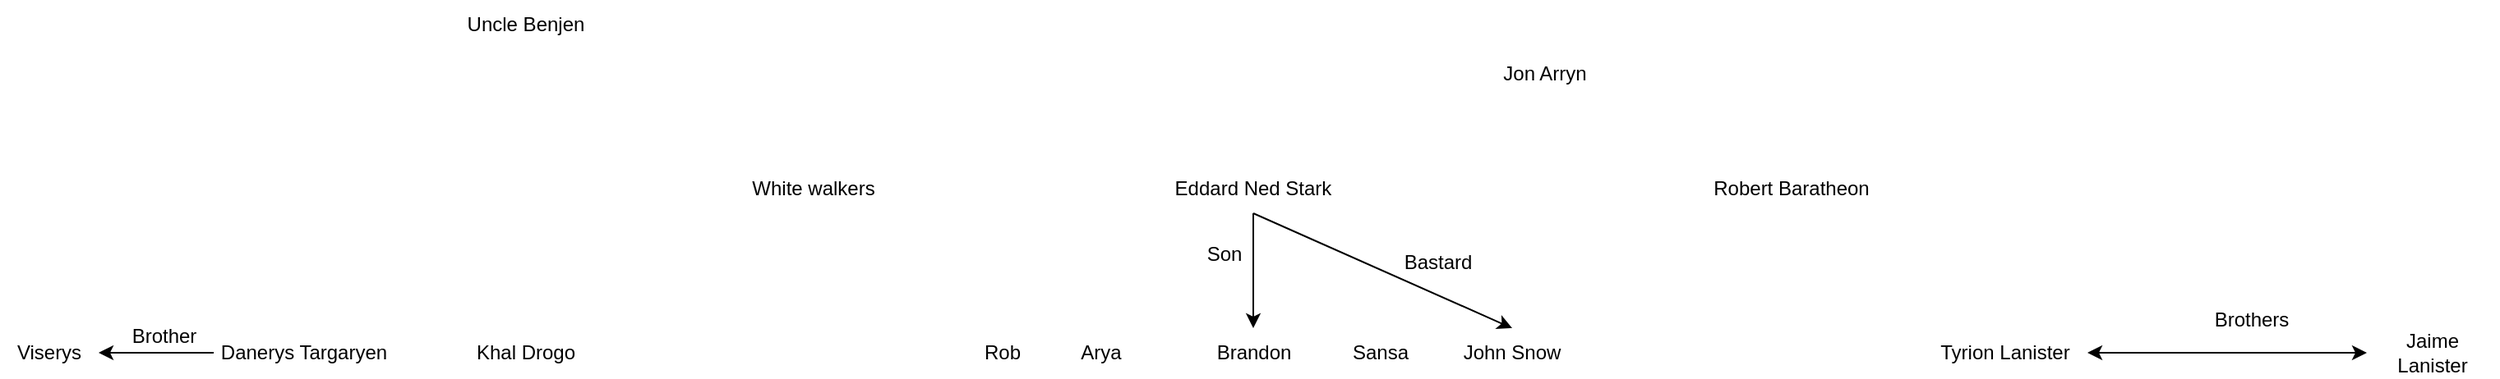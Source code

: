 <mxfile version="26.0.1">
  <diagram name="GOT" id="pR2eeyKzK9ETTxBEcOoW">
    <mxGraphModel dx="2284" dy="795" grid="1" gridSize="10" guides="1" tooltips="1" connect="1" arrows="1" fold="1" page="1" pageScale="1" pageWidth="850" pageHeight="1100" math="0" shadow="0">
      <root>
        <mxCell id="0" />
        <mxCell id="1" parent="0" />
        <mxCell id="9FuHlnZR6Ji06o75JvR_-1" value="Eddard Ned Stark" style="text;html=1;align=center;verticalAlign=middle;whiteSpace=wrap;rounded=0;" parent="1" vertex="1">
          <mxGeometry x="350" y="220" width="105" height="30" as="geometry" />
        </mxCell>
        <mxCell id="9FuHlnZR6Ji06o75JvR_-2" value="White walkers" style="text;html=1;align=center;verticalAlign=middle;whiteSpace=wrap;rounded=0;" parent="1" vertex="1">
          <mxGeometry x="90" y="220" width="90" height="30" as="geometry" />
        </mxCell>
        <mxCell id="9FuHlnZR6Ji06o75JvR_-3" value="Robert Baratheon" style="text;html=1;align=center;verticalAlign=middle;whiteSpace=wrap;rounded=0;" parent="1" vertex="1">
          <mxGeometry x="680" y="220" width="100" height="30" as="geometry" />
        </mxCell>
        <mxCell id="9FuHlnZR6Ji06o75JvR_-4" value="Brandon" style="text;html=1;align=center;verticalAlign=middle;whiteSpace=wrap;rounded=0;" parent="1" vertex="1">
          <mxGeometry x="372.5" y="320" width="60" height="30" as="geometry" />
        </mxCell>
        <mxCell id="9FuHlnZR6Ji06o75JvR_-5" value="" style="endArrow=classic;html=1;rounded=0;exitX=0.5;exitY=1;exitDx=0;exitDy=0;entryX=0.5;entryY=0;entryDx=0;entryDy=0;" parent="1" source="9FuHlnZR6Ji06o75JvR_-1" target="9FuHlnZR6Ji06o75JvR_-4" edge="1">
          <mxGeometry width="50" height="50" relative="1" as="geometry">
            <mxPoint x="300" y="440" as="sourcePoint" />
            <mxPoint x="350" y="390" as="targetPoint" />
          </mxGeometry>
        </mxCell>
        <mxCell id="9FuHlnZR6Ji06o75JvR_-6" value="Son" style="text;html=1;align=center;verticalAlign=middle;whiteSpace=wrap;rounded=0;" parent="1" vertex="1">
          <mxGeometry x="370" y="260" width="30" height="30" as="geometry" />
        </mxCell>
        <mxCell id="9FuHlnZR6Ji06o75JvR_-7" value="Jon Arryn" style="text;html=1;align=center;verticalAlign=middle;whiteSpace=wrap;rounded=0;" parent="1" vertex="1">
          <mxGeometry x="550" y="150" width="60" height="30" as="geometry" />
        </mxCell>
        <mxCell id="9FuHlnZR6Ji06o75JvR_-8" value="Tyrion Lanister" style="text;html=1;align=center;verticalAlign=middle;whiteSpace=wrap;rounded=0;" parent="1" vertex="1">
          <mxGeometry x="810" y="320" width="100" height="30" as="geometry" />
        </mxCell>
        <mxCell id="9FuHlnZR6Ji06o75JvR_-9" value="Arya" style="text;html=1;align=center;verticalAlign=middle;whiteSpace=wrap;rounded=0;" parent="1" vertex="1">
          <mxGeometry x="280" y="320" width="60" height="30" as="geometry" />
        </mxCell>
        <mxCell id="9FuHlnZR6Ji06o75JvR_-10" value="Sansa" style="text;html=1;align=center;verticalAlign=middle;whiteSpace=wrap;rounded=0;" parent="1" vertex="1">
          <mxGeometry x="450" y="320" width="60" height="30" as="geometry" />
        </mxCell>
        <mxCell id="ZzELLcTyzoCebzg7dcx8-1" value="Rob" style="text;html=1;align=center;verticalAlign=middle;whiteSpace=wrap;rounded=0;" vertex="1" parent="1">
          <mxGeometry x="220" y="320" width="60" height="30" as="geometry" />
        </mxCell>
        <mxCell id="ZzELLcTyzoCebzg7dcx8-2" value="Jaime Lanister" style="text;html=1;align=center;verticalAlign=middle;whiteSpace=wrap;rounded=0;" vertex="1" parent="1">
          <mxGeometry x="1080" y="320" width="80" height="30" as="geometry" />
        </mxCell>
        <mxCell id="ZzELLcTyzoCebzg7dcx8-4" value="" style="endArrow=classic;startArrow=classic;html=1;rounded=0;entryX=0;entryY=0.5;entryDx=0;entryDy=0;exitX=1;exitY=0.5;exitDx=0;exitDy=0;" edge="1" parent="1" source="9FuHlnZR6Ji06o75JvR_-8" target="ZzELLcTyzoCebzg7dcx8-2">
          <mxGeometry width="50" height="50" relative="1" as="geometry">
            <mxPoint x="960" y="470" as="sourcePoint" />
            <mxPoint x="1010" y="420" as="targetPoint" />
          </mxGeometry>
        </mxCell>
        <mxCell id="ZzELLcTyzoCebzg7dcx8-5" value="Brothers" style="text;html=1;align=center;verticalAlign=middle;whiteSpace=wrap;rounded=0;" vertex="1" parent="1">
          <mxGeometry x="980" y="300" width="60" height="30" as="geometry" />
        </mxCell>
        <mxCell id="ZzELLcTyzoCebzg7dcx8-6" value="Danerys Targaryen" style="text;html=1;align=center;verticalAlign=middle;whiteSpace=wrap;rounded=0;" vertex="1" parent="1">
          <mxGeometry x="-230" y="320" width="110" height="30" as="geometry" />
        </mxCell>
        <mxCell id="ZzELLcTyzoCebzg7dcx8-7" value="Viserys" style="text;html=1;align=center;verticalAlign=middle;whiteSpace=wrap;rounded=0;" vertex="1" parent="1">
          <mxGeometry x="-360" y="320" width="60" height="30" as="geometry" />
        </mxCell>
        <mxCell id="ZzELLcTyzoCebzg7dcx8-8" value="" style="endArrow=classic;html=1;rounded=0;exitX=0;exitY=0.5;exitDx=0;exitDy=0;entryX=1;entryY=0.5;entryDx=0;entryDy=0;" edge="1" parent="1" source="ZzELLcTyzoCebzg7dcx8-6" target="ZzELLcTyzoCebzg7dcx8-7">
          <mxGeometry width="50" height="50" relative="1" as="geometry">
            <mxPoint x="-300" y="450" as="sourcePoint" />
            <mxPoint x="-250" y="400" as="targetPoint" />
          </mxGeometry>
        </mxCell>
        <mxCell id="ZzELLcTyzoCebzg7dcx8-9" value="Brother" style="text;html=1;align=center;verticalAlign=middle;whiteSpace=wrap;rounded=0;" vertex="1" parent="1">
          <mxGeometry x="-290" y="310" width="60" height="30" as="geometry" />
        </mxCell>
        <mxCell id="ZzELLcTyzoCebzg7dcx8-10" value="Khal Drogo" style="text;html=1;align=center;verticalAlign=middle;whiteSpace=wrap;rounded=0;" vertex="1" parent="1">
          <mxGeometry x="-80" y="320" width="80" height="30" as="geometry" />
        </mxCell>
        <mxCell id="ZzELLcTyzoCebzg7dcx8-11" value="Uncle Benjen" style="text;html=1;align=center;verticalAlign=middle;whiteSpace=wrap;rounded=0;" vertex="1" parent="1">
          <mxGeometry x="-80" y="120" width="80" height="30" as="geometry" />
        </mxCell>
        <mxCell id="ZzELLcTyzoCebzg7dcx8-12" value="John Snow" style="text;html=1;align=center;verticalAlign=middle;whiteSpace=wrap;rounded=0;" vertex="1" parent="1">
          <mxGeometry x="520" y="320" width="80" height="30" as="geometry" />
        </mxCell>
        <mxCell id="ZzELLcTyzoCebzg7dcx8-13" value="" style="endArrow=classic;html=1;rounded=0;exitX=0.5;exitY=1;exitDx=0;exitDy=0;entryX=0.5;entryY=0;entryDx=0;entryDy=0;" edge="1" parent="1" source="9FuHlnZR6Ji06o75JvR_-1" target="ZzELLcTyzoCebzg7dcx8-12">
          <mxGeometry width="50" height="50" relative="1" as="geometry">
            <mxPoint x="540" y="440" as="sourcePoint" />
            <mxPoint x="590" y="390" as="targetPoint" />
          </mxGeometry>
        </mxCell>
        <mxCell id="ZzELLcTyzoCebzg7dcx8-14" value="Bastard" style="text;html=1;align=center;verticalAlign=middle;whiteSpace=wrap;rounded=0;" vertex="1" parent="1">
          <mxGeometry x="490" y="270" width="50" height="20" as="geometry" />
        </mxCell>
      </root>
    </mxGraphModel>
  </diagram>
</mxfile>

